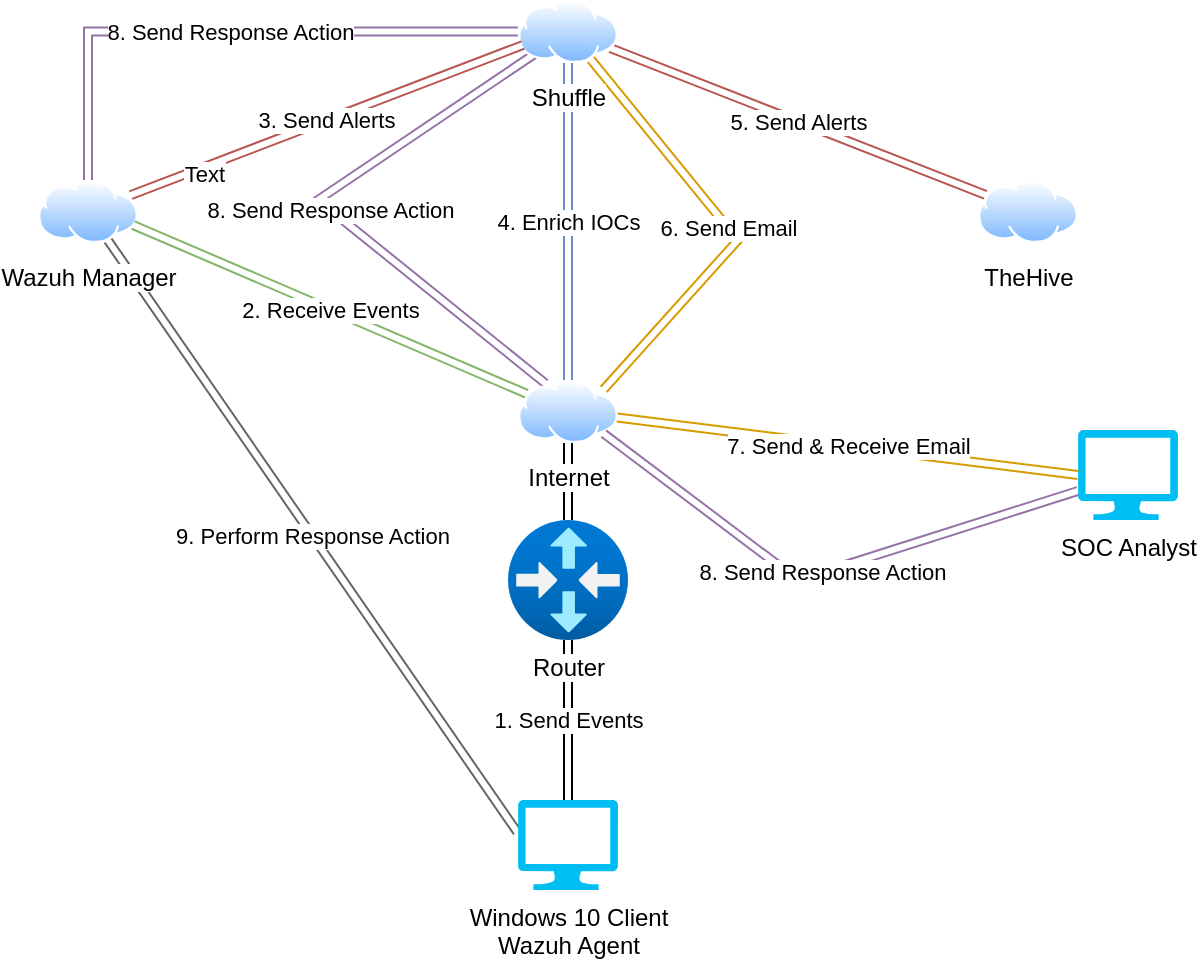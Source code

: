 <mxfile version="24.7.17">
  <diagram name="Page-1" id="bip8NPwT-C6fux6V8fcz">
    <mxGraphModel dx="1050" dy="625" grid="1" gridSize="10" guides="1" tooltips="1" connect="1" arrows="1" fold="1" page="1" pageScale="1" pageWidth="850" pageHeight="1100" math="0" shadow="0">
      <root>
        <mxCell id="0" />
        <mxCell id="1" parent="0" />
        <mxCell id="fwob3zydzBo_w3l8dipO-1" value="TheHive" style="image;aspect=fixed;perimeter=ellipsePerimeter;html=1;align=center;shadow=0;dashed=0;spacingTop=3;image=img/lib/active_directory/internet_cloud.svg;" vertex="1" parent="1">
          <mxGeometry x="630" y="280" width="50" height="31.5" as="geometry" />
        </mxCell>
        <mxCell id="fwob3zydzBo_w3l8dipO-13" value="4. Enrich IOCs" style="edgeStyle=orthogonalEdgeStyle;rounded=0;orthogonalLoop=1;jettySize=auto;html=1;shape=link;fillColor=#dae8fc;strokeColor=#6c8ebf;" edge="1" parent="1" source="fwob3zydzBo_w3l8dipO-2" target="fwob3zydzBo_w3l8dipO-4">
          <mxGeometry relative="1" as="geometry" />
        </mxCell>
        <mxCell id="fwob3zydzBo_w3l8dipO-14" value="5. Send Alerts" style="rounded=0;orthogonalLoop=1;jettySize=auto;html=1;shape=link;fillColor=#f8cecc;strokeColor=#b85450;" edge="1" parent="1" source="fwob3zydzBo_w3l8dipO-2" target="fwob3zydzBo_w3l8dipO-1">
          <mxGeometry relative="1" as="geometry" />
        </mxCell>
        <mxCell id="fwob3zydzBo_w3l8dipO-20" value="6. Send Email" style="rounded=0;orthogonalLoop=1;jettySize=auto;html=1;entryX=1;entryY=0;entryDx=0;entryDy=0;shape=link;fillColor=#ffe6cc;strokeColor=#d79b00;" edge="1" parent="1" source="fwob3zydzBo_w3l8dipO-2" target="fwob3zydzBo_w3l8dipO-4">
          <mxGeometry relative="1" as="geometry">
            <Array as="points">
              <mxPoint x="510" y="310" />
            </Array>
          </mxGeometry>
        </mxCell>
        <mxCell id="fwob3zydzBo_w3l8dipO-23" value="8. Send Response Action" style="rounded=0;orthogonalLoop=1;jettySize=auto;html=1;entryX=0.25;entryY=0;entryDx=0;entryDy=0;shape=link;fillColor=#e1d5e7;strokeColor=#9673a6;" edge="1" parent="1" source="fwob3zydzBo_w3l8dipO-2" target="fwob3zydzBo_w3l8dipO-4">
          <mxGeometry relative="1" as="geometry">
            <Array as="points">
              <mxPoint x="300" y="290" />
            </Array>
          </mxGeometry>
        </mxCell>
        <mxCell id="fwob3zydzBo_w3l8dipO-25" value="8. Send Response Action" style="edgeStyle=orthogonalEdgeStyle;rounded=0;orthogonalLoop=1;jettySize=auto;html=1;entryX=0.5;entryY=0;entryDx=0;entryDy=0;shape=link;fillColor=#e1d5e7;strokeColor=#9673a6;" edge="1" parent="1" source="fwob3zydzBo_w3l8dipO-2" target="fwob3zydzBo_w3l8dipO-3">
          <mxGeometry relative="1" as="geometry" />
        </mxCell>
        <mxCell id="fwob3zydzBo_w3l8dipO-2" value="Shuffle" style="image;aspect=fixed;perimeter=ellipsePerimeter;html=1;align=center;shadow=0;dashed=0;spacingTop=3;image=img/lib/active_directory/internet_cloud.svg;" vertex="1" parent="1">
          <mxGeometry x="400" y="190" width="50" height="31.5" as="geometry" />
        </mxCell>
        <mxCell id="fwob3zydzBo_w3l8dipO-26" value="9. Perform Response Action" style="rounded=0;orthogonalLoop=1;jettySize=auto;html=1;entryX=-0.008;entryY=0.356;entryDx=0;entryDy=0;entryPerimeter=0;shape=link;fillColor=#f5f5f5;strokeColor=#666666;" edge="1" parent="1" source="fwob3zydzBo_w3l8dipO-3" target="fwob3zydzBo_w3l8dipO-6">
          <mxGeometry relative="1" as="geometry">
            <mxPoint x="190" y="470" as="targetPoint" />
          </mxGeometry>
        </mxCell>
        <mxCell id="fwob3zydzBo_w3l8dipO-3" value="Wazuh Manager" style="image;aspect=fixed;perimeter=ellipsePerimeter;html=1;align=center;shadow=0;dashed=0;spacingTop=3;image=img/lib/active_directory/internet_cloud.svg;" vertex="1" parent="1">
          <mxGeometry x="160" y="280" width="50" height="31.5" as="geometry" />
        </mxCell>
        <mxCell id="fwob3zydzBo_w3l8dipO-10" value="2. Receive Events" style="rounded=0;orthogonalLoop=1;jettySize=auto;html=1;entryX=1;entryY=0.75;entryDx=0;entryDy=0;shape=link;fillColor=#d5e8d4;strokeColor=#82b366;" edge="1" parent="1" source="fwob3zydzBo_w3l8dipO-4" target="fwob3zydzBo_w3l8dipO-3">
          <mxGeometry relative="1" as="geometry" />
        </mxCell>
        <mxCell id="fwob3zydzBo_w3l8dipO-9" style="edgeStyle=orthogonalEdgeStyle;rounded=0;orthogonalLoop=1;jettySize=auto;html=1;entryX=0.5;entryY=1;entryDx=0;entryDy=0;shape=link;" edge="1" parent="1" source="fwob3zydzBo_w3l8dipO-5" target="fwob3zydzBo_w3l8dipO-4">
          <mxGeometry relative="1" as="geometry" />
        </mxCell>
        <mxCell id="fwob3zydzBo_w3l8dipO-4" value="Internet" style="image;aspect=fixed;perimeter=ellipsePerimeter;html=1;align=center;shadow=0;dashed=0;spacingTop=3;image=img/lib/active_directory/internet_cloud.svg;labelPosition=center;verticalLabelPosition=bottom;verticalAlign=top;" vertex="1" parent="1">
          <mxGeometry x="400" y="380" width="50" height="31.5" as="geometry" />
        </mxCell>
        <mxCell id="fwob3zydzBo_w3l8dipO-6" value="Windows 10 Client&lt;div&gt;Wazuh Agent&lt;/div&gt;" style="verticalLabelPosition=bottom;html=1;verticalAlign=top;align=center;strokeColor=none;fillColor=#00BEF2;shape=mxgraph.azure.computer;pointerEvents=1;" vertex="1" parent="1">
          <mxGeometry x="400" y="590" width="50" height="45" as="geometry" />
        </mxCell>
        <mxCell id="fwob3zydzBo_w3l8dipO-24" value="8. Send Response Action" style="rounded=0;orthogonalLoop=1;jettySize=auto;html=1;entryX=1;entryY=1;entryDx=0;entryDy=0;shape=link;fillColor=#e1d5e7;strokeColor=#9673a6;" edge="1" parent="1" source="fwob3zydzBo_w3l8dipO-7" target="fwob3zydzBo_w3l8dipO-4">
          <mxGeometry relative="1" as="geometry">
            <Array as="points">
              <mxPoint x="540" y="480" />
            </Array>
          </mxGeometry>
        </mxCell>
        <mxCell id="fwob3zydzBo_w3l8dipO-7" value="SOC Analyst" style="verticalLabelPosition=bottom;html=1;verticalAlign=top;align=center;strokeColor=none;fillColor=#00BEF2;shape=mxgraph.azure.computer;pointerEvents=1;" vertex="1" parent="1">
          <mxGeometry x="680" y="405" width="50" height="45" as="geometry" />
        </mxCell>
        <mxCell id="fwob3zydzBo_w3l8dipO-8" value="1. Send Events" style="edgeStyle=orthogonalEdgeStyle;rounded=0;orthogonalLoop=1;jettySize=auto;html=1;entryX=0.5;entryY=0;entryDx=0;entryDy=0;entryPerimeter=0;shape=link;" edge="1" parent="1" source="fwob3zydzBo_w3l8dipO-5" target="fwob3zydzBo_w3l8dipO-6">
          <mxGeometry relative="1" as="geometry" />
        </mxCell>
        <mxCell id="fwob3zydzBo_w3l8dipO-12" value="3. Send Alerts" style="rounded=0;orthogonalLoop=1;jettySize=auto;html=1;entryX=0;entryY=0.75;entryDx=0;entryDy=0;shape=link;fillColor=#f8cecc;strokeColor=#b85450;" edge="1" parent="1" source="fwob3zydzBo_w3l8dipO-3" target="fwob3zydzBo_w3l8dipO-2">
          <mxGeometry relative="1" as="geometry" />
        </mxCell>
        <mxCell id="fwob3zydzBo_w3l8dipO-22" value="Text" style="edgeLabel;html=1;align=center;verticalAlign=middle;resizable=0;points=[];" vertex="1" connectable="0" parent="fwob3zydzBo_w3l8dipO-12">
          <mxGeometry x="-0.642" y="-3" relative="1" as="geometry">
            <mxPoint as="offset" />
          </mxGeometry>
        </mxCell>
        <mxCell id="fwob3zydzBo_w3l8dipO-21" value="7. Send &amp;amp; Receive Email" style="rounded=0;orthogonalLoop=1;jettySize=auto;html=1;entryX=0;entryY=0.5;entryDx=0;entryDy=0;entryPerimeter=0;shape=link;fillColor=#ffe6cc;strokeColor=#d79b00;" edge="1" parent="1" source="fwob3zydzBo_w3l8dipO-4" target="fwob3zydzBo_w3l8dipO-7">
          <mxGeometry relative="1" as="geometry" />
        </mxCell>
        <mxCell id="fwob3zydzBo_w3l8dipO-5" value="Router" style="image;aspect=fixed;html=1;points=[];align=center;fontSize=12;image=img/lib/azure2/networking/Virtual_Router.svg;labelPosition=center;verticalLabelPosition=bottom;verticalAlign=top;" vertex="1" parent="1">
          <mxGeometry x="395" y="450" width="60" height="60" as="geometry" />
        </mxCell>
      </root>
    </mxGraphModel>
  </diagram>
</mxfile>
